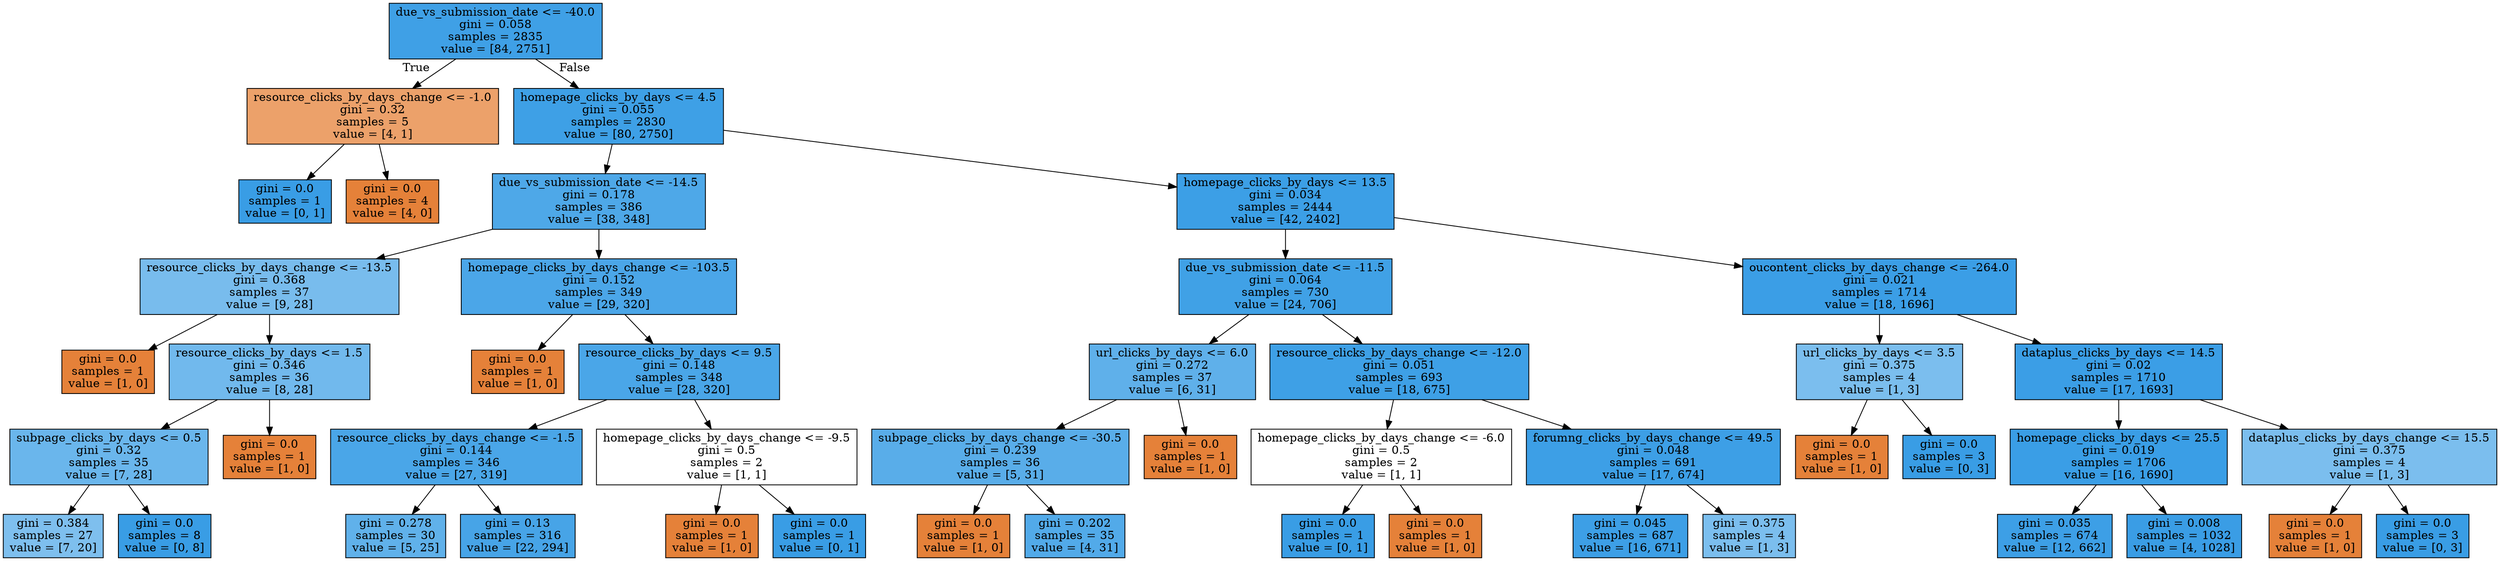 digraph Tree {
node [shape=box, style="filled", color="black"] ;
0 [label="due_vs_submission_date <= -40.0\ngini = 0.058\nsamples = 2835\nvalue = [84, 2751]", fillcolor="#399de5f7"] ;
1 [label="resource_clicks_by_days_change <= -1.0\ngini = 0.32\nsamples = 5\nvalue = [4, 1]", fillcolor="#e58139bf"] ;
0 -> 1 [labeldistance=2.5, labelangle=45, headlabel="True"] ;
2 [label="gini = 0.0\nsamples = 1\nvalue = [0, 1]", fillcolor="#399de5ff"] ;
1 -> 2 ;
3 [label="gini = 0.0\nsamples = 4\nvalue = [4, 0]", fillcolor="#e58139ff"] ;
1 -> 3 ;
4 [label="homepage_clicks_by_days <= 4.5\ngini = 0.055\nsamples = 2830\nvalue = [80, 2750]", fillcolor="#399de5f8"] ;
0 -> 4 [labeldistance=2.5, labelangle=-45, headlabel="False"] ;
5 [label="due_vs_submission_date <= -14.5\ngini = 0.178\nsamples = 386\nvalue = [38, 348]", fillcolor="#399de5e3"] ;
4 -> 5 ;
6 [label="resource_clicks_by_days_change <= -13.5\ngini = 0.368\nsamples = 37\nvalue = [9, 28]", fillcolor="#399de5ad"] ;
5 -> 6 ;
7 [label="gini = 0.0\nsamples = 1\nvalue = [1, 0]", fillcolor="#e58139ff"] ;
6 -> 7 ;
8 [label="resource_clicks_by_days <= 1.5\ngini = 0.346\nsamples = 36\nvalue = [8, 28]", fillcolor="#399de5b6"] ;
6 -> 8 ;
9 [label="subpage_clicks_by_days <= 0.5\ngini = 0.32\nsamples = 35\nvalue = [7, 28]", fillcolor="#399de5bf"] ;
8 -> 9 ;
10 [label="gini = 0.384\nsamples = 27\nvalue = [7, 20]", fillcolor="#399de5a6"] ;
9 -> 10 ;
11 [label="gini = 0.0\nsamples = 8\nvalue = [0, 8]", fillcolor="#399de5ff"] ;
9 -> 11 ;
12 [label="gini = 0.0\nsamples = 1\nvalue = [1, 0]", fillcolor="#e58139ff"] ;
8 -> 12 ;
13 [label="homepage_clicks_by_days_change <= -103.5\ngini = 0.152\nsamples = 349\nvalue = [29, 320]", fillcolor="#399de5e8"] ;
5 -> 13 ;
14 [label="gini = 0.0\nsamples = 1\nvalue = [1, 0]", fillcolor="#e58139ff"] ;
13 -> 14 ;
15 [label="resource_clicks_by_days <= 9.5\ngini = 0.148\nsamples = 348\nvalue = [28, 320]", fillcolor="#399de5e9"] ;
13 -> 15 ;
16 [label="resource_clicks_by_days_change <= -1.5\ngini = 0.144\nsamples = 346\nvalue = [27, 319]", fillcolor="#399de5e9"] ;
15 -> 16 ;
17 [label="gini = 0.278\nsamples = 30\nvalue = [5, 25]", fillcolor="#399de5cc"] ;
16 -> 17 ;
18 [label="gini = 0.13\nsamples = 316\nvalue = [22, 294]", fillcolor="#399de5ec"] ;
16 -> 18 ;
19 [label="homepage_clicks_by_days_change <= -9.5\ngini = 0.5\nsamples = 2\nvalue = [1, 1]", fillcolor="#e5813900"] ;
15 -> 19 ;
20 [label="gini = 0.0\nsamples = 1\nvalue = [1, 0]", fillcolor="#e58139ff"] ;
19 -> 20 ;
21 [label="gini = 0.0\nsamples = 1\nvalue = [0, 1]", fillcolor="#399de5ff"] ;
19 -> 21 ;
22 [label="homepage_clicks_by_days <= 13.5\ngini = 0.034\nsamples = 2444\nvalue = [42, 2402]", fillcolor="#399de5fb"] ;
4 -> 22 ;
23 [label="due_vs_submission_date <= -11.5\ngini = 0.064\nsamples = 730\nvalue = [24, 706]", fillcolor="#399de5f6"] ;
22 -> 23 ;
24 [label="url_clicks_by_days <= 6.0\ngini = 0.272\nsamples = 37\nvalue = [6, 31]", fillcolor="#399de5ce"] ;
23 -> 24 ;
25 [label="subpage_clicks_by_days_change <= -30.5\ngini = 0.239\nsamples = 36\nvalue = [5, 31]", fillcolor="#399de5d6"] ;
24 -> 25 ;
26 [label="gini = 0.0\nsamples = 1\nvalue = [1, 0]", fillcolor="#e58139ff"] ;
25 -> 26 ;
27 [label="gini = 0.202\nsamples = 35\nvalue = [4, 31]", fillcolor="#399de5de"] ;
25 -> 27 ;
28 [label="gini = 0.0\nsamples = 1\nvalue = [1, 0]", fillcolor="#e58139ff"] ;
24 -> 28 ;
29 [label="resource_clicks_by_days_change <= -12.0\ngini = 0.051\nsamples = 693\nvalue = [18, 675]", fillcolor="#399de5f8"] ;
23 -> 29 ;
30 [label="homepage_clicks_by_days_change <= -6.0\ngini = 0.5\nsamples = 2\nvalue = [1, 1]", fillcolor="#e5813900"] ;
29 -> 30 ;
31 [label="gini = 0.0\nsamples = 1\nvalue = [0, 1]", fillcolor="#399de5ff"] ;
30 -> 31 ;
32 [label="gini = 0.0\nsamples = 1\nvalue = [1, 0]", fillcolor="#e58139ff"] ;
30 -> 32 ;
33 [label="forumng_clicks_by_days_change <= 49.5\ngini = 0.048\nsamples = 691\nvalue = [17, 674]", fillcolor="#399de5f9"] ;
29 -> 33 ;
34 [label="gini = 0.045\nsamples = 687\nvalue = [16, 671]", fillcolor="#399de5f9"] ;
33 -> 34 ;
35 [label="gini = 0.375\nsamples = 4\nvalue = [1, 3]", fillcolor="#399de5aa"] ;
33 -> 35 ;
36 [label="oucontent_clicks_by_days_change <= -264.0\ngini = 0.021\nsamples = 1714\nvalue = [18, 1696]", fillcolor="#399de5fc"] ;
22 -> 36 ;
37 [label="url_clicks_by_days <= 3.5\ngini = 0.375\nsamples = 4\nvalue = [1, 3]", fillcolor="#399de5aa"] ;
36 -> 37 ;
38 [label="gini = 0.0\nsamples = 1\nvalue = [1, 0]", fillcolor="#e58139ff"] ;
37 -> 38 ;
39 [label="gini = 0.0\nsamples = 3\nvalue = [0, 3]", fillcolor="#399de5ff"] ;
37 -> 39 ;
40 [label="dataplus_clicks_by_days <= 14.5\ngini = 0.02\nsamples = 1710\nvalue = [17, 1693]", fillcolor="#399de5fc"] ;
36 -> 40 ;
41 [label="homepage_clicks_by_days <= 25.5\ngini = 0.019\nsamples = 1706\nvalue = [16, 1690]", fillcolor="#399de5fd"] ;
40 -> 41 ;
42 [label="gini = 0.035\nsamples = 674\nvalue = [12, 662]", fillcolor="#399de5fa"] ;
41 -> 42 ;
43 [label="gini = 0.008\nsamples = 1032\nvalue = [4, 1028]", fillcolor="#399de5fe"] ;
41 -> 43 ;
44 [label="dataplus_clicks_by_days_change <= 15.5\ngini = 0.375\nsamples = 4\nvalue = [1, 3]", fillcolor="#399de5aa"] ;
40 -> 44 ;
45 [label="gini = 0.0\nsamples = 1\nvalue = [1, 0]", fillcolor="#e58139ff"] ;
44 -> 45 ;
46 [label="gini = 0.0\nsamples = 3\nvalue = [0, 3]", fillcolor="#399de5ff"] ;
44 -> 46 ;
}